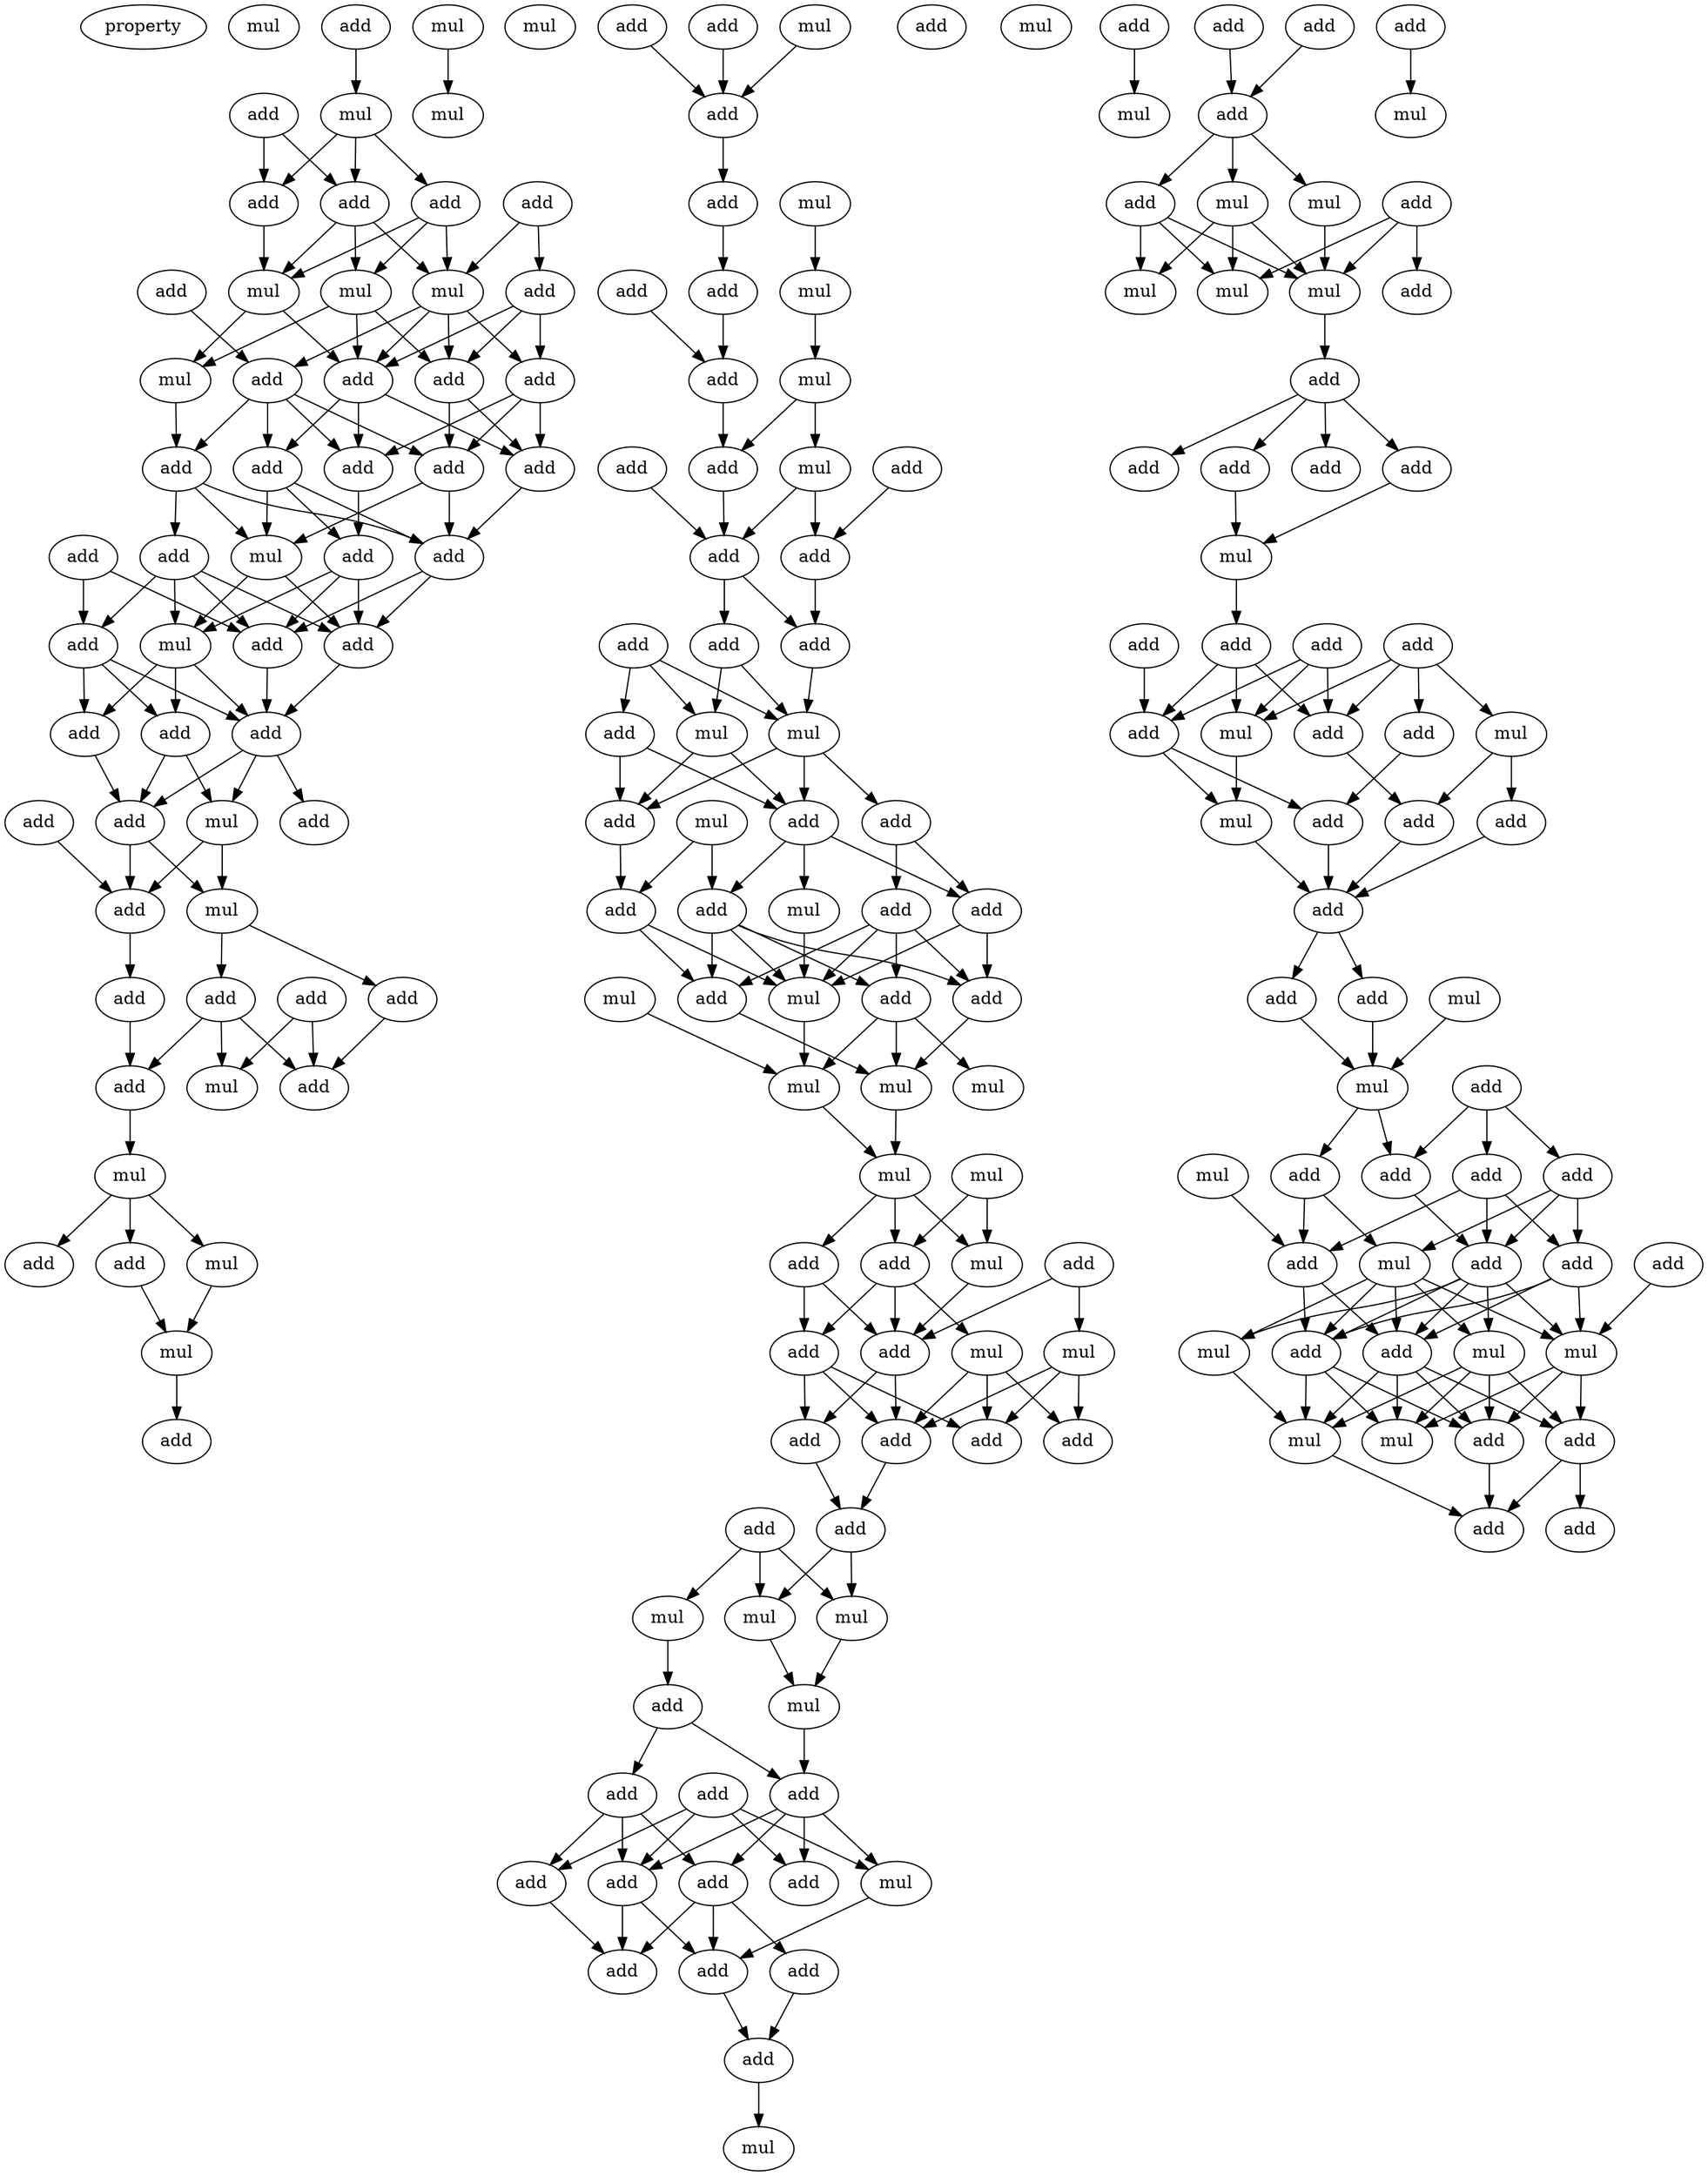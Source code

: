 digraph {
    node [fontcolor=black]
    property [mul=2,lf=1.9]
    0 [ label = mul ];
    1 [ label = add ];
    2 [ label = add ];
    3 [ label = mul ];
    4 [ label = add ];
    5 [ label = add ];
    6 [ label = add ];
    7 [ label = add ];
    8 [ label = mul ];
    9 [ label = mul ];
    10 [ label = add ];
    11 [ label = add ];
    12 [ label = mul ];
    13 [ label = add ];
    14 [ label = add ];
    15 [ label = mul ];
    16 [ label = add ];
    17 [ label = add ];
    18 [ label = add ];
    19 [ label = add ];
    20 [ label = add ];
    21 [ label = add ];
    22 [ label = add ];
    23 [ label = add ];
    24 [ label = add ];
    25 [ label = add ];
    26 [ label = add ];
    27 [ label = mul ];
    28 [ label = add ];
    29 [ label = add ];
    30 [ label = mul ];
    31 [ label = add ];
    32 [ label = add ];
    33 [ label = add ];
    34 [ label = add ];
    35 [ label = add ];
    36 [ label = mul ];
    37 [ label = add ];
    38 [ label = add ];
    39 [ label = add ];
    40 [ label = mul ];
    41 [ label = add ];
    42 [ label = add ];
    43 [ label = add ];
    44 [ label = mul ];
    45 [ label = add ];
    46 [ label = add ];
    47 [ label = add ];
    48 [ label = mul ];
    49 [ label = mul ];
    50 [ label = mul ];
    51 [ label = add ];
    52 [ label = mul ];
    53 [ label = mul ];
    54 [ label = add ];
    55 [ label = mul ];
    56 [ label = add ];
    57 [ label = add ];
    58 [ label = mul ];
    59 [ label = add ];
    60 [ label = add ];
    61 [ label = add ];
    62 [ label = mul ];
    63 [ label = add ];
    64 [ label = mul ];
    65 [ label = add ];
    66 [ label = mul ];
    67 [ label = add ];
    68 [ label = mul ];
    69 [ label = add ];
    70 [ label = add ];
    71 [ label = add ];
    72 [ label = add ];
    73 [ label = add ];
    74 [ label = add ];
    75 [ label = add ];
    76 [ label = add ];
    77 [ label = add ];
    78 [ label = add ];
    79 [ label = mul ];
    80 [ label = mul ];
    81 [ label = add ];
    82 [ label = add ];
    83 [ label = add ];
    84 [ label = mul ];
    85 [ label = add ];
    86 [ label = add ];
    87 [ label = add ];
    88 [ label = mul ];
    89 [ label = add ];
    90 [ label = add ];
    91 [ label = add ];
    92 [ label = add ];
    93 [ label = mul ];
    94 [ label = mul ];
    95 [ label = mul ];
    96 [ label = mul ];
    97 [ label = mul ];
    98 [ label = mul ];
    99 [ label = mul ];
    100 [ label = mul ];
    101 [ label = add ];
    102 [ label = mul ];
    103 [ label = add ];
    104 [ label = add ];
    105 [ label = mul ];
    106 [ label = add ];
    107 [ label = mul ];
    108 [ label = add ];
    109 [ label = add ];
    110 [ label = add ];
    111 [ label = add ];
    112 [ label = add ];
    113 [ label = add ];
    114 [ label = add ];
    115 [ label = mul ];
    116 [ label = mul ];
    117 [ label = mul ];
    118 [ label = mul ];
    119 [ label = add ];
    120 [ label = add ];
    121 [ label = add ];
    122 [ label = add ];
    123 [ label = mul ];
    124 [ label = add ];
    125 [ label = add ];
    126 [ label = add ];
    127 [ label = add ];
    128 [ label = add ];
    129 [ label = add ];
    130 [ label = add ];
    131 [ label = add ];
    132 [ label = mul ];
    133 [ label = add ];
    134 [ label = add ];
    135 [ label = mul ];
    136 [ label = add ];
    137 [ label = add ];
    138 [ label = add ];
    139 [ label = mul ];
    140 [ label = mul ];
    141 [ label = add ];
    142 [ label = add ];
    143 [ label = mul ];
    144 [ label = mul ];
    145 [ label = mul ];
    146 [ label = add ];
    147 [ label = add ];
    148 [ label = add ];
    149 [ label = add ];
    150 [ label = add ];
    151 [ label = mul ];
    152 [ label = add ];
    153 [ label = add ];
    154 [ label = add ];
    155 [ label = add ];
    156 [ label = add ];
    157 [ label = add ];
    158 [ label = add ];
    159 [ label = mul ];
    160 [ label = mul ];
    161 [ label = mul ];
    162 [ label = add ];
    163 [ label = add ];
    164 [ label = add ];
    165 [ label = add ];
    166 [ label = add ];
    167 [ label = mul ];
    168 [ label = add ];
    169 [ label = mul ];
    170 [ label = add ];
    171 [ label = mul ];
    172 [ label = add ];
    173 [ label = add ];
    174 [ label = add ];
    175 [ label = add ];
    176 [ label = add ];
    177 [ label = mul ];
    178 [ label = add ];
    179 [ label = add ];
    180 [ label = add ];
    181 [ label = mul ];
    182 [ label = mul ];
    183 [ label = add ];
    184 [ label = add ];
    185 [ label = mul ];
    186 [ label = add ];
    187 [ label = add ];
    188 [ label = mul ];
    189 [ label = mul ];
    190 [ label = add ];
    191 [ label = add ];
    192 [ label = add ];
    193 [ label = mul ];
    1 -> 3 [ name = 0 ];
    2 -> 4 [ name = 1 ];
    2 -> 6 [ name = 2 ];
    3 -> 4 [ name = 3 ];
    3 -> 5 [ name = 4 ];
    3 -> 6 [ name = 5 ];
    4 -> 8 [ name = 6 ];
    5 -> 8 [ name = 7 ];
    5 -> 9 [ name = 8 ];
    5 -> 12 [ name = 9 ];
    6 -> 8 [ name = 10 ];
    6 -> 9 [ name = 11 ];
    6 -> 12 [ name = 12 ];
    7 -> 11 [ name = 13 ];
    7 -> 12 [ name = 14 ];
    8 -> 13 [ name = 15 ];
    8 -> 15 [ name = 16 ];
    9 -> 13 [ name = 17 ];
    9 -> 15 [ name = 18 ];
    9 -> 16 [ name = 19 ];
    10 -> 17 [ name = 20 ];
    11 -> 13 [ name = 21 ];
    11 -> 14 [ name = 22 ];
    11 -> 16 [ name = 23 ];
    12 -> 13 [ name = 24 ];
    12 -> 14 [ name = 25 ];
    12 -> 16 [ name = 26 ];
    12 -> 17 [ name = 27 ];
    13 -> 18 [ name = 28 ];
    13 -> 19 [ name = 29 ];
    13 -> 22 [ name = 30 ];
    14 -> 18 [ name = 31 ];
    14 -> 20 [ name = 32 ];
    14 -> 22 [ name = 33 ];
    15 -> 21 [ name = 34 ];
    16 -> 18 [ name = 35 ];
    16 -> 20 [ name = 36 ];
    17 -> 19 [ name = 37 ];
    17 -> 20 [ name = 38 ];
    17 -> 21 [ name = 39 ];
    17 -> 22 [ name = 40 ];
    18 -> 24 [ name = 41 ];
    19 -> 24 [ name = 42 ];
    19 -> 25 [ name = 43 ];
    19 -> 27 [ name = 44 ];
    20 -> 24 [ name = 45 ];
    20 -> 27 [ name = 46 ];
    21 -> 23 [ name = 47 ];
    21 -> 24 [ name = 48 ];
    21 -> 27 [ name = 49 ];
    22 -> 25 [ name = 50 ];
    23 -> 28 [ name = 51 ];
    23 -> 29 [ name = 52 ];
    23 -> 30 [ name = 53 ];
    23 -> 31 [ name = 54 ];
    24 -> 29 [ name = 55 ];
    24 -> 31 [ name = 56 ];
    25 -> 29 [ name = 57 ];
    25 -> 30 [ name = 58 ];
    25 -> 31 [ name = 59 ];
    26 -> 28 [ name = 60 ];
    26 -> 31 [ name = 61 ];
    27 -> 29 [ name = 62 ];
    27 -> 30 [ name = 63 ];
    28 -> 32 [ name = 64 ];
    28 -> 33 [ name = 65 ];
    28 -> 34 [ name = 66 ];
    29 -> 34 [ name = 67 ];
    30 -> 32 [ name = 68 ];
    30 -> 33 [ name = 69 ];
    30 -> 34 [ name = 70 ];
    31 -> 34 [ name = 71 ];
    32 -> 36 [ name = 72 ];
    32 -> 37 [ name = 73 ];
    33 -> 37 [ name = 74 ];
    34 -> 36 [ name = 75 ];
    34 -> 37 [ name = 76 ];
    34 -> 38 [ name = 77 ];
    35 -> 39 [ name = 78 ];
    36 -> 39 [ name = 79 ];
    36 -> 40 [ name = 80 ];
    37 -> 39 [ name = 81 ];
    37 -> 40 [ name = 82 ];
    39 -> 45 [ name = 83 ];
    40 -> 41 [ name = 84 ];
    40 -> 43 [ name = 85 ];
    41 -> 47 [ name = 86 ];
    42 -> 47 [ name = 87 ];
    42 -> 48 [ name = 88 ];
    43 -> 46 [ name = 89 ];
    43 -> 47 [ name = 90 ];
    43 -> 48 [ name = 91 ];
    44 -> 49 [ name = 92 ];
    45 -> 46 [ name = 93 ];
    46 -> 50 [ name = 94 ];
    50 -> 51 [ name = 95 ];
    50 -> 53 [ name = 96 ];
    50 -> 54 [ name = 97 ];
    53 -> 55 [ name = 98 ];
    54 -> 55 [ name = 99 ];
    55 -> 59 [ name = 100 ];
    56 -> 60 [ name = 101 ];
    57 -> 60 [ name = 102 ];
    58 -> 60 [ name = 103 ];
    60 -> 61 [ name = 104 ];
    61 -> 63 [ name = 105 ];
    62 -> 64 [ name = 106 ];
    63 -> 67 [ name = 107 ];
    64 -> 66 [ name = 108 ];
    65 -> 67 [ name = 109 ];
    66 -> 68 [ name = 110 ];
    66 -> 71 [ name = 111 ];
    67 -> 71 [ name = 112 ];
    68 -> 72 [ name = 113 ];
    68 -> 73 [ name = 114 ];
    69 -> 72 [ name = 115 ];
    70 -> 73 [ name = 116 ];
    71 -> 72 [ name = 117 ];
    72 -> 76 [ name = 118 ];
    72 -> 77 [ name = 119 ];
    73 -> 76 [ name = 120 ];
    75 -> 78 [ name = 121 ];
    75 -> 79 [ name = 122 ];
    75 -> 80 [ name = 123 ];
    76 -> 79 [ name = 124 ];
    77 -> 79 [ name = 125 ];
    77 -> 80 [ name = 126 ];
    78 -> 81 [ name = 127 ];
    78 -> 82 [ name = 128 ];
    79 -> 81 [ name = 129 ];
    79 -> 82 [ name = 130 ];
    79 -> 83 [ name = 131 ];
    80 -> 81 [ name = 132 ];
    80 -> 82 [ name = 133 ];
    81 -> 89 [ name = 134 ];
    82 -> 86 [ name = 135 ];
    82 -> 87 [ name = 136 ];
    82 -> 88 [ name = 137 ];
    83 -> 85 [ name = 138 ];
    83 -> 86 [ name = 139 ];
    84 -> 87 [ name = 140 ];
    84 -> 89 [ name = 141 ];
    85 -> 90 [ name = 142 ];
    85 -> 91 [ name = 143 ];
    85 -> 92 [ name = 144 ];
    85 -> 93 [ name = 145 ];
    86 -> 92 [ name = 146 ];
    86 -> 93 [ name = 147 ];
    87 -> 90 [ name = 148 ];
    87 -> 91 [ name = 149 ];
    87 -> 92 [ name = 150 ];
    87 -> 93 [ name = 151 ];
    88 -> 93 [ name = 152 ];
    89 -> 90 [ name = 153 ];
    89 -> 93 [ name = 154 ];
    90 -> 97 [ name = 155 ];
    91 -> 95 [ name = 156 ];
    91 -> 96 [ name = 157 ];
    91 -> 97 [ name = 158 ];
    92 -> 97 [ name = 159 ];
    93 -> 96 [ name = 160 ];
    94 -> 96 [ name = 161 ];
    96 -> 100 [ name = 162 ];
    97 -> 100 [ name = 163 ];
    98 -> 102 [ name = 164 ];
    98 -> 104 [ name = 165 ];
    100 -> 102 [ name = 166 ];
    100 -> 103 [ name = 167 ];
    100 -> 104 [ name = 168 ];
    101 -> 105 [ name = 169 ];
    101 -> 106 [ name = 170 ];
    102 -> 106 [ name = 171 ];
    103 -> 106 [ name = 172 ];
    103 -> 108 [ name = 173 ];
    104 -> 106 [ name = 174 ];
    104 -> 107 [ name = 175 ];
    104 -> 108 [ name = 176 ];
    105 -> 110 [ name = 177 ];
    105 -> 111 [ name = 178 ];
    105 -> 112 [ name = 179 ];
    106 -> 109 [ name = 180 ];
    106 -> 112 [ name = 181 ];
    107 -> 110 [ name = 182 ];
    107 -> 111 [ name = 183 ];
    107 -> 112 [ name = 184 ];
    108 -> 109 [ name = 185 ];
    108 -> 110 [ name = 186 ];
    108 -> 112 [ name = 187 ];
    109 -> 113 [ name = 188 ];
    112 -> 113 [ name = 189 ];
    113 -> 115 [ name = 190 ];
    113 -> 117 [ name = 191 ];
    114 -> 115 [ name = 192 ];
    114 -> 116 [ name = 193 ];
    114 -> 117 [ name = 194 ];
    115 -> 118 [ name = 195 ];
    116 -> 119 [ name = 196 ];
    117 -> 118 [ name = 197 ];
    118 -> 120 [ name = 198 ];
    119 -> 120 [ name = 199 ];
    119 -> 121 [ name = 200 ];
    120 -> 123 [ name = 201 ];
    120 -> 124 [ name = 202 ];
    120 -> 126 [ name = 203 ];
    120 -> 127 [ name = 204 ];
    121 -> 125 [ name = 205 ];
    121 -> 126 [ name = 206 ];
    121 -> 127 [ name = 207 ];
    122 -> 123 [ name = 208 ];
    122 -> 124 [ name = 209 ];
    122 -> 125 [ name = 210 ];
    122 -> 127 [ name = 211 ];
    123 -> 128 [ name = 212 ];
    125 -> 129 [ name = 213 ];
    126 -> 128 [ name = 214 ];
    126 -> 129 [ name = 215 ];
    126 -> 130 [ name = 216 ];
    127 -> 128 [ name = 217 ];
    127 -> 129 [ name = 218 ];
    128 -> 131 [ name = 219 ];
    130 -> 131 [ name = 220 ];
    131 -> 132 [ name = 221 ];
    133 -> 135 [ name = 222 ];
    134 -> 137 [ name = 223 ];
    136 -> 137 [ name = 224 ];
    137 -> 138 [ name = 225 ];
    137 -> 139 [ name = 226 ];
    137 -> 140 [ name = 227 ];
    138 -> 143 [ name = 228 ];
    138 -> 144 [ name = 229 ];
    138 -> 145 [ name = 230 ];
    139 -> 143 [ name = 231 ];
    139 -> 144 [ name = 232 ];
    139 -> 145 [ name = 233 ];
    140 -> 145 [ name = 234 ];
    141 -> 142 [ name = 235 ];
    141 -> 144 [ name = 236 ];
    141 -> 145 [ name = 237 ];
    145 -> 146 [ name = 238 ];
    146 -> 147 [ name = 239 ];
    146 -> 148 [ name = 240 ];
    146 -> 149 [ name = 241 ];
    146 -> 150 [ name = 242 ];
    148 -> 151 [ name = 243 ];
    150 -> 151 [ name = 244 ];
    151 -> 154 [ name = 245 ];
    152 -> 156 [ name = 246 ];
    153 -> 157 [ name = 247 ];
    153 -> 158 [ name = 248 ];
    153 -> 159 [ name = 249 ];
    153 -> 160 [ name = 250 ];
    154 -> 156 [ name = 251 ];
    154 -> 158 [ name = 252 ];
    154 -> 160 [ name = 253 ];
    155 -> 156 [ name = 254 ];
    155 -> 158 [ name = 255 ];
    155 -> 160 [ name = 256 ];
    156 -> 161 [ name = 257 ];
    156 -> 164 [ name = 258 ];
    157 -> 164 [ name = 259 ];
    158 -> 162 [ name = 260 ];
    159 -> 162 [ name = 261 ];
    159 -> 163 [ name = 262 ];
    160 -> 161 [ name = 263 ];
    161 -> 165 [ name = 264 ];
    162 -> 165 [ name = 265 ];
    163 -> 165 [ name = 266 ];
    164 -> 165 [ name = 267 ];
    165 -> 166 [ name = 268 ];
    165 -> 168 [ name = 269 ];
    166 -> 169 [ name = 270 ];
    167 -> 169 [ name = 271 ];
    168 -> 169 [ name = 272 ];
    169 -> 172 [ name = 273 ];
    169 -> 174 [ name = 274 ];
    170 -> 172 [ name = 275 ];
    170 -> 173 [ name = 276 ];
    170 -> 175 [ name = 277 ];
    171 -> 176 [ name = 278 ];
    172 -> 180 [ name = 279 ];
    173 -> 176 [ name = 280 ];
    173 -> 178 [ name = 281 ];
    173 -> 180 [ name = 282 ];
    174 -> 176 [ name = 283 ];
    174 -> 177 [ name = 284 ];
    175 -> 177 [ name = 285 ];
    175 -> 178 [ name = 286 ];
    175 -> 180 [ name = 287 ];
    176 -> 183 [ name = 288 ];
    176 -> 184 [ name = 289 ];
    177 -> 181 [ name = 290 ];
    177 -> 182 [ name = 291 ];
    177 -> 183 [ name = 292 ];
    177 -> 184 [ name = 293 ];
    177 -> 185 [ name = 294 ];
    178 -> 181 [ name = 295 ];
    178 -> 183 [ name = 296 ];
    178 -> 184 [ name = 297 ];
    179 -> 181 [ name = 298 ];
    180 -> 181 [ name = 299 ];
    180 -> 182 [ name = 300 ];
    180 -> 183 [ name = 301 ];
    180 -> 184 [ name = 302 ];
    180 -> 185 [ name = 303 ];
    181 -> 186 [ name = 304 ];
    181 -> 187 [ name = 305 ];
    181 -> 189 [ name = 306 ];
    182 -> 188 [ name = 307 ];
    183 -> 186 [ name = 308 ];
    183 -> 188 [ name = 309 ];
    183 -> 189 [ name = 310 ];
    184 -> 186 [ name = 311 ];
    184 -> 187 [ name = 312 ];
    184 -> 188 [ name = 313 ];
    184 -> 189 [ name = 314 ];
    185 -> 186 [ name = 315 ];
    185 -> 187 [ name = 316 ];
    185 -> 188 [ name = 317 ];
    185 -> 189 [ name = 318 ];
    186 -> 192 [ name = 319 ];
    187 -> 191 [ name = 320 ];
    187 -> 192 [ name = 321 ];
    188 -> 192 [ name = 322 ];
    190 -> 193 [ name = 323 ];
}

